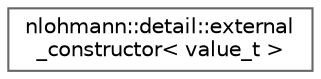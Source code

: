 digraph "类继承关系图"
{
 // LATEX_PDF_SIZE
  bgcolor="transparent";
  edge [fontname=Helvetica,fontsize=10,labelfontname=Helvetica,labelfontsize=10];
  node [fontname=Helvetica,fontsize=10,shape=box,height=0.2,width=0.4];
  rankdir="LR";
  Node0 [id="Node000000",label="nlohmann::detail::external\l_constructor\< value_t \>",height=0.2,width=0.4,color="grey40", fillcolor="white", style="filled",URL="$structnlohmann_1_1detail_1_1external__constructor.html",tooltip=" "];
}
